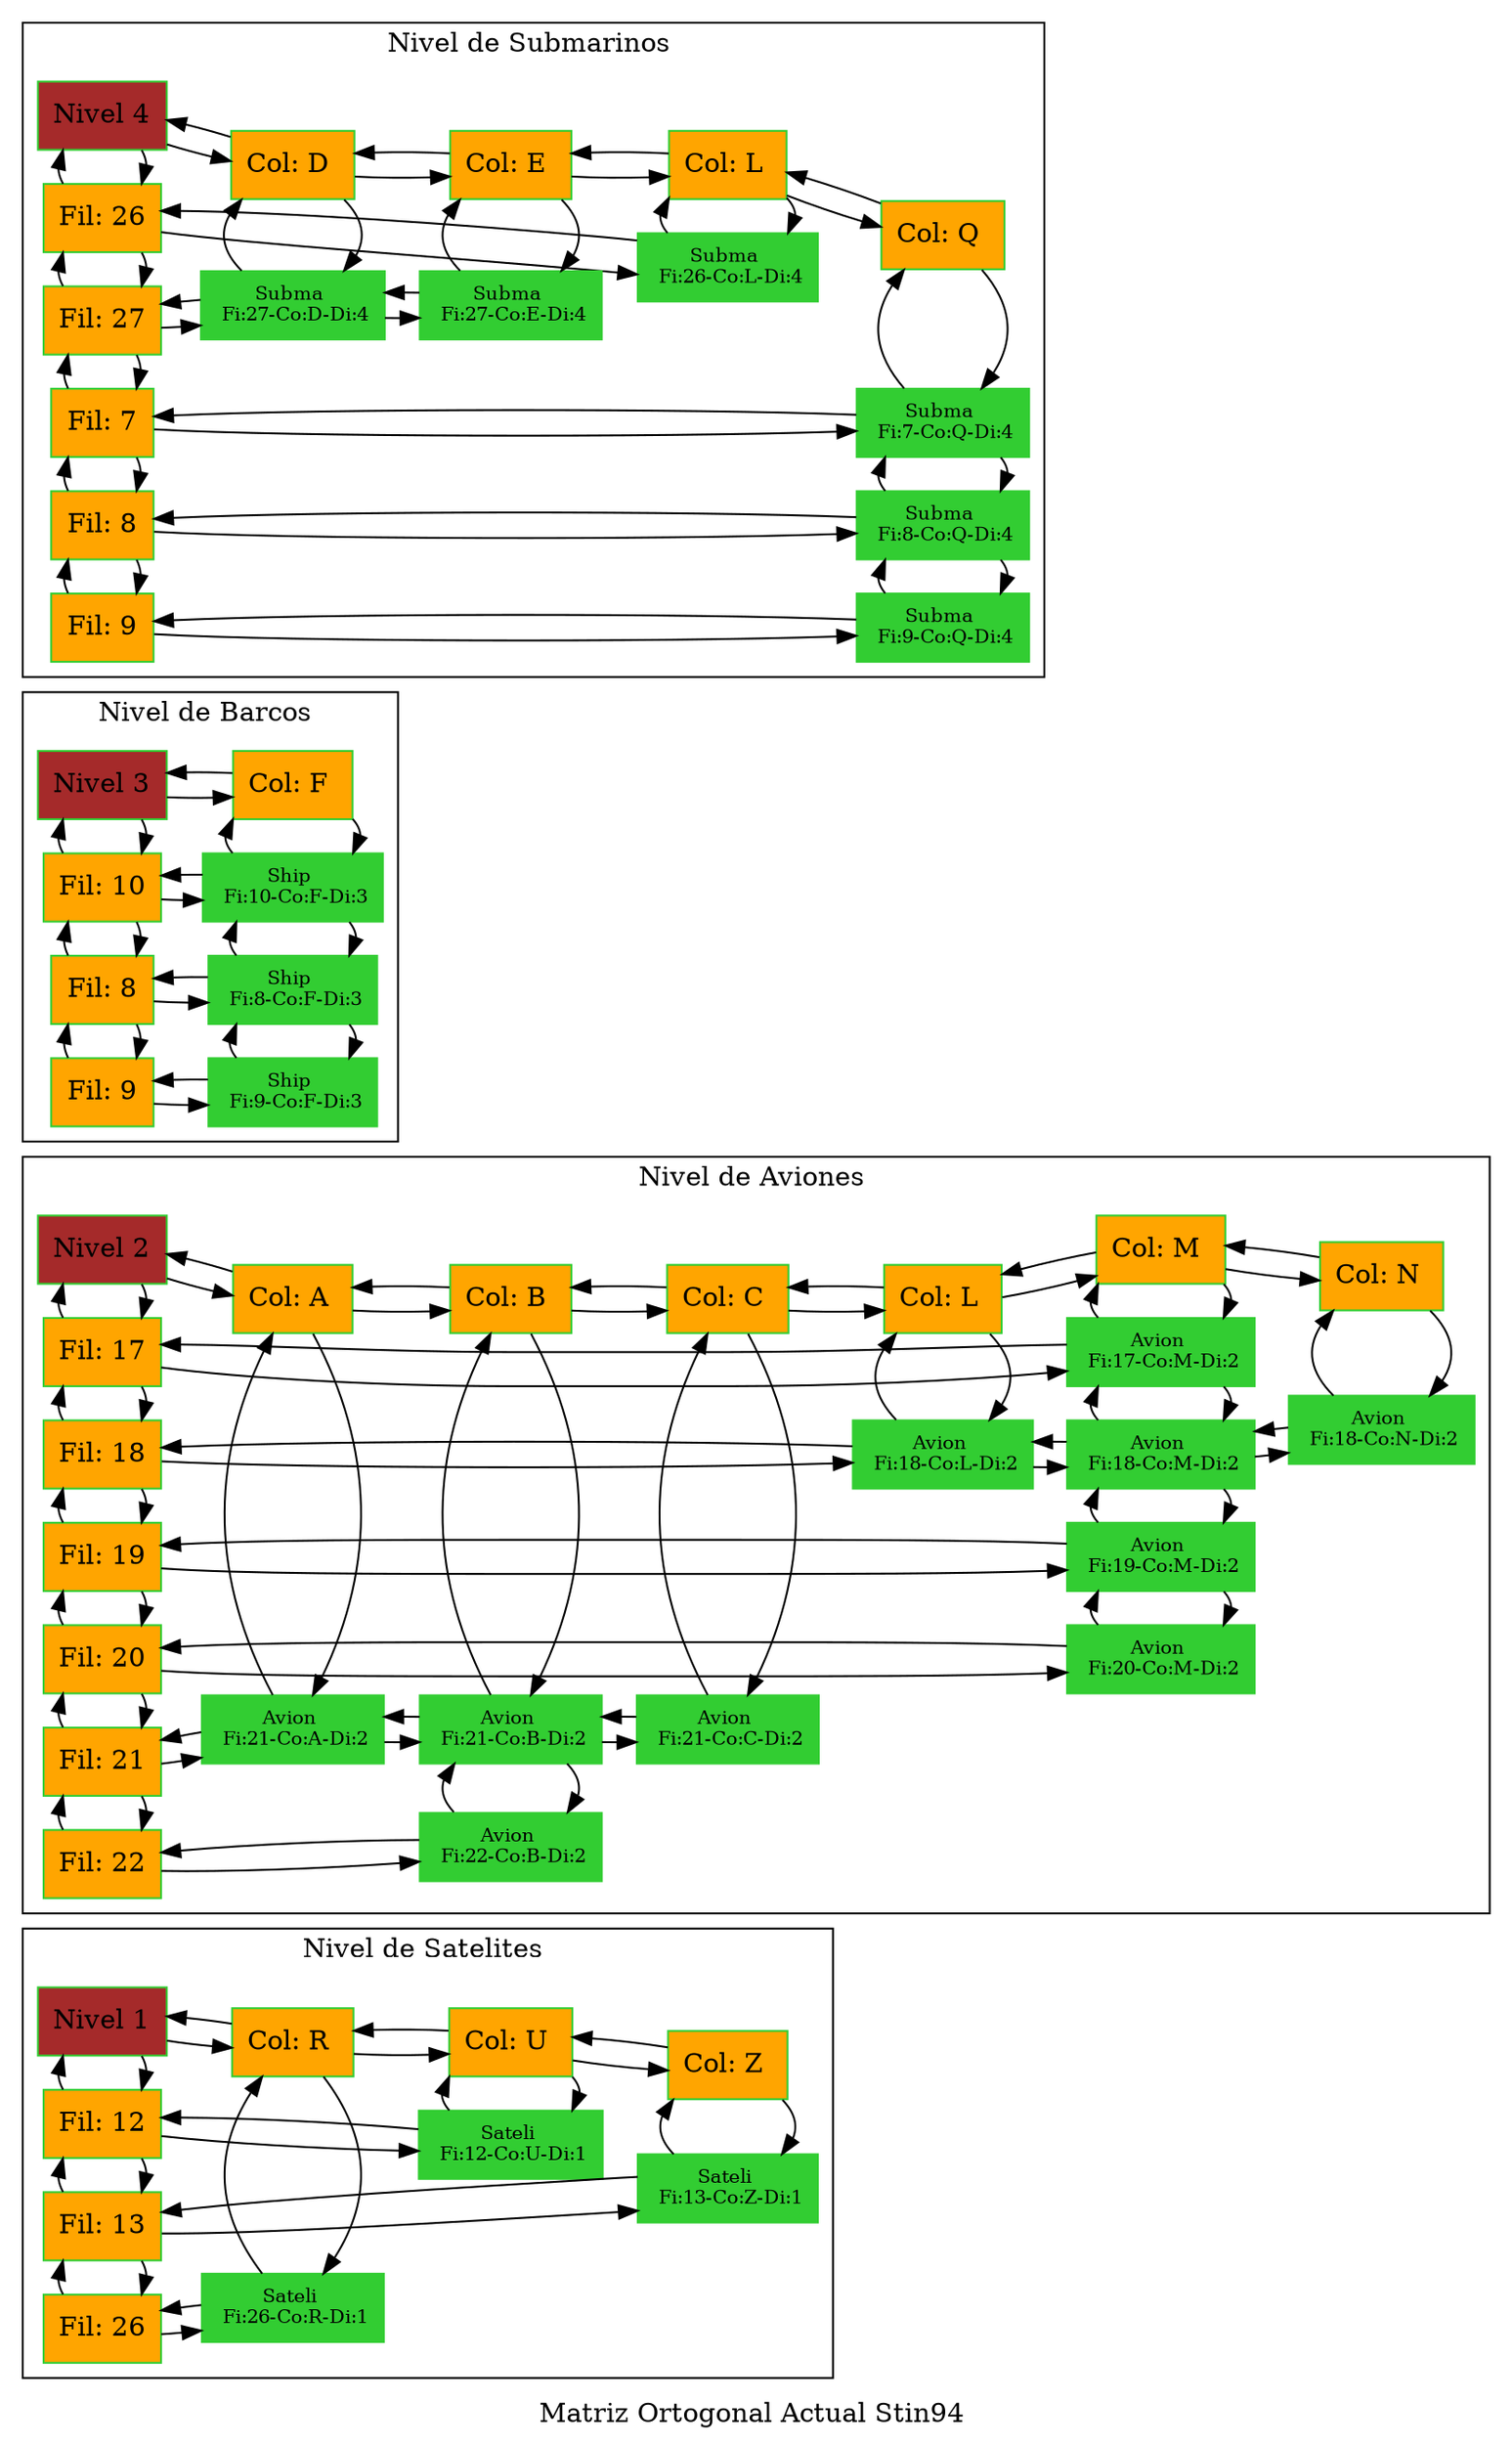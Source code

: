 digraph MatrizOrtogonal_200412823 {
    rankdir = LR
    graph [ranksep=0.25 nodesep=0.25] 
    node[shape= box style = filled color = limegreen] 
    edge[color= black] 

    subgraph cluster_Dimension0 { 
        graph [ranksep=0.25 nodesep=0.25] 
        node[shape= box style = filled color = limegreen ] 
        edge[color= black] 
        Nivel_1[label ="Nivel 1"] 
           Nivel_1->D_1F_0C_R

        rank = same {
        Nivel_1->D_1F_12C_0
        };

        Nivel_1 [fillcolor=brown] 
         D_1F_0C_R[label ="Col: R "] 
           D_1F_0C_R->Nivel_1
           D_1F_0C_R->D_1F_0C_U

        rank = same {
        D_1F_0C_R->D_1F_26C_RV_Sateli_Fi_26_Co_R_Di_1
        };

        D_1F_0C_R [fillcolor=orange] 
         D_1F_0C_U[label ="Col: U "] 
           D_1F_0C_U->D_1F_0C_R
           D_1F_0C_U->D_1F_0C_Z

        rank = same {
        D_1F_0C_U->D_1F_12C_UV_Sateli_Fi_12_Co_U_Di_1
        };

        D_1F_0C_U [fillcolor=orange] 
         D_1F_0C_Z[label ="Col: Z "] 
           D_1F_0C_Z->D_1F_0C_U

        rank = same {
        D_1F_0C_Z->D_1F_13C_ZV_Sateli_Fi_13_Co_Z_Di_1
        };

        D_1F_0C_Z [fillcolor=orange] 
         D_1F_12C_0[label ="Fil: 12"] 
           D_1F_12C_0->D_1F_12C_UV_Sateli_Fi_12_Co_U_Di_1

        rank = same {
        D_1F_12C_0->Nivel_1
        D_1F_12C_0->D_1F_13C_0
        };

        D_1F_12C_0 [fillcolor=orange] 
         D_1F_12C_UV_Sateli_Fi_12_Co_U_Di_1[label ="Sateli 
 Fi:12-Co:U-Di:1" fontsize="10.0"] 
           D_1F_12C_UV_Sateli_Fi_12_Co_U_Di_1->D_1F_12C_0

        rank = same {
        D_1F_12C_UV_Sateli_Fi_12_Co_U_Di_1->D_1F_0C_U
        };

        D_1F_13C_0[label ="Fil: 13"] 
           D_1F_13C_0->D_1F_13C_ZV_Sateli_Fi_13_Co_Z_Di_1

        rank = same {
        D_1F_13C_0->D_1F_12C_0
        D_1F_13C_0->D_1F_26C_0
        };

        D_1F_13C_0 [fillcolor=orange] 
         D_1F_13C_ZV_Sateli_Fi_13_Co_Z_Di_1[label ="Sateli 
 Fi:13-Co:Z-Di:1" fontsize="10.0"] 
           D_1F_13C_ZV_Sateli_Fi_13_Co_Z_Di_1->D_1F_13C_0

        rank = same {
        D_1F_13C_ZV_Sateli_Fi_13_Co_Z_Di_1->D_1F_0C_Z
        };

        D_1F_26C_0[label ="Fil: 26"] 
           D_1F_26C_0->D_1F_26C_RV_Sateli_Fi_26_Co_R_Di_1

        rank = same {
        D_1F_26C_0->D_1F_13C_0
        };

        D_1F_26C_0 [fillcolor=orange] 
         D_1F_26C_RV_Sateli_Fi_26_Co_R_Di_1[label ="Sateli 
 Fi:26-Co:R-Di:1" fontsize="10.0"] 
           D_1F_26C_RV_Sateli_Fi_26_Co_R_Di_1->D_1F_26C_0

        rank = same {
        D_1F_26C_RV_Sateli_Fi_26_Co_R_Di_1->D_1F_0C_R
        };

        label = "Nivel de Satelites "
 }
    subgraph cluster_Dimension2 { 
        graph [ranksep=0.25 nodesep=0.25] 
        node[shape= box style = filled color = limegreen ] 
        edge[color= black] 
        Nivel_2[label ="Nivel 2"] 
           Nivel_2->D_2F_0C_A

        rank = same {
        Nivel_2->D_2F_17C_0
        };

        Nivel_2 [fillcolor=brown] 
         D_2F_0C_A[label ="Col: A "] 
           D_2F_0C_A->Nivel_2
           D_2F_0C_A->D_2F_0C_B

        rank = same {
        D_2F_0C_A->D_2F_21C_AV_Avion_Fi_21_Co_A_Di_2
        };

        D_2F_0C_A [fillcolor=orange] 
         D_2F_0C_B[label ="Col: B "] 
           D_2F_0C_B->D_2F_0C_A
           D_2F_0C_B->D_2F_0C_C

        rank = same {
        D_2F_0C_B->D_2F_21C_BV_Avion_Fi_21_Co_B_Di_2
        };

        D_2F_0C_B [fillcolor=orange] 
         D_2F_0C_C[label ="Col: C "] 
           D_2F_0C_C->D_2F_0C_B
           D_2F_0C_C->D_2F_0C_L

        rank = same {
        D_2F_0C_C->D_2F_21C_CV_Avion_Fi_21_Co_C_Di_2
        };

        D_2F_0C_C [fillcolor=orange] 
         D_2F_0C_L[label ="Col: L "] 
           D_2F_0C_L->D_2F_0C_C
           D_2F_0C_L->D_2F_0C_M

        rank = same {
        D_2F_0C_L->D_2F_18C_LV_Avion_Fi_18_Co_L_Di_2
        };

        D_2F_0C_L [fillcolor=orange] 
         D_2F_0C_M[label ="Col: M "] 
           D_2F_0C_M->D_2F_0C_L
           D_2F_0C_M->D_2F_0C_N

        rank = same {
        D_2F_0C_M->D_2F_17C_MV_Avion_Fi_17_Co_M_Di_2
        };

        D_2F_0C_M [fillcolor=orange] 
         D_2F_0C_N[label ="Col: N "] 
           D_2F_0C_N->D_2F_0C_M

        rank = same {
        D_2F_0C_N->D_2F_18C_NV_Avion_Fi_18_Co_N_Di_2
        };

        D_2F_0C_N [fillcolor=orange] 
         D_2F_17C_0[label ="Fil: 17"] 
           D_2F_17C_0->D_2F_17C_MV_Avion_Fi_17_Co_M_Di_2

        rank = same {
        D_2F_17C_0->Nivel_2
        D_2F_17C_0->D_2F_18C_0
        };

        D_2F_17C_0 [fillcolor=orange] 
         D_2F_17C_MV_Avion_Fi_17_Co_M_Di_2[label ="Avion 
 Fi:17-Co:M-Di:2" fontsize="10.0"] 
           D_2F_17C_MV_Avion_Fi_17_Co_M_Di_2->D_2F_17C_0

        rank = same {
        D_2F_17C_MV_Avion_Fi_17_Co_M_Di_2->D_2F_0C_M
        D_2F_17C_MV_Avion_Fi_17_Co_M_Di_2->D_2F_18C_MV_Avion_Fi_18_Co_M_Di_2
        };

        D_2F_18C_0[label ="Fil: 18"] 
           D_2F_18C_0->D_2F_18C_LV_Avion_Fi_18_Co_L_Di_2

        rank = same {
        D_2F_18C_0->D_2F_17C_0
        D_2F_18C_0->D_2F_19C_0
        };

        D_2F_18C_0 [fillcolor=orange] 
         D_2F_18C_LV_Avion_Fi_18_Co_L_Di_2[label ="Avion 
 Fi:18-Co:L-Di:2" fontsize="10.0"] 
           D_2F_18C_LV_Avion_Fi_18_Co_L_Di_2->D_2F_18C_0
           D_2F_18C_LV_Avion_Fi_18_Co_L_Di_2->D_2F_18C_MV_Avion_Fi_18_Co_M_Di_2

        rank = same {
        D_2F_18C_LV_Avion_Fi_18_Co_L_Di_2->D_2F_0C_L
        };

        D_2F_18C_MV_Avion_Fi_18_Co_M_Di_2[label ="Avion 
 Fi:18-Co:M-Di:2" fontsize="10.0"] 
           D_2F_18C_MV_Avion_Fi_18_Co_M_Di_2->D_2F_18C_LV_Avion_Fi_18_Co_L_Di_2
           D_2F_18C_MV_Avion_Fi_18_Co_M_Di_2->D_2F_18C_NV_Avion_Fi_18_Co_N_Di_2

        rank = same {
        D_2F_18C_MV_Avion_Fi_18_Co_M_Di_2->D_2F_17C_MV_Avion_Fi_17_Co_M_Di_2
        D_2F_18C_MV_Avion_Fi_18_Co_M_Di_2->D_2F_19C_MV_Avion_Fi_19_Co_M_Di_2
        };

        D_2F_18C_NV_Avion_Fi_18_Co_N_Di_2[label ="Avion 
 Fi:18-Co:N-Di:2" fontsize="10.0"] 
           D_2F_18C_NV_Avion_Fi_18_Co_N_Di_2->D_2F_18C_MV_Avion_Fi_18_Co_M_Di_2

        rank = same {
        D_2F_18C_NV_Avion_Fi_18_Co_N_Di_2->D_2F_0C_N
        };

        D_2F_19C_0[label ="Fil: 19"] 
           D_2F_19C_0->D_2F_19C_MV_Avion_Fi_19_Co_M_Di_2

        rank = same {
        D_2F_19C_0->D_2F_18C_0
        D_2F_19C_0->D_2F_20C_0
        };

        D_2F_19C_0 [fillcolor=orange] 
         D_2F_19C_MV_Avion_Fi_19_Co_M_Di_2[label ="Avion 
 Fi:19-Co:M-Di:2" fontsize="10.0"] 
           D_2F_19C_MV_Avion_Fi_19_Co_M_Di_2->D_2F_19C_0

        rank = same {
        D_2F_19C_MV_Avion_Fi_19_Co_M_Di_2->D_2F_18C_MV_Avion_Fi_18_Co_M_Di_2
        D_2F_19C_MV_Avion_Fi_19_Co_M_Di_2->D_2F_20C_MV_Avion_Fi_20_Co_M_Di_2
        };

        D_2F_20C_0[label ="Fil: 20"] 
           D_2F_20C_0->D_2F_20C_MV_Avion_Fi_20_Co_M_Di_2

        rank = same {
        D_2F_20C_0->D_2F_19C_0
        D_2F_20C_0->D_2F_21C_0
        };

        D_2F_20C_0 [fillcolor=orange] 
         D_2F_20C_MV_Avion_Fi_20_Co_M_Di_2[label ="Avion 
 Fi:20-Co:M-Di:2" fontsize="10.0"] 
           D_2F_20C_MV_Avion_Fi_20_Co_M_Di_2->D_2F_20C_0

        rank = same {
        D_2F_20C_MV_Avion_Fi_20_Co_M_Di_2->D_2F_19C_MV_Avion_Fi_19_Co_M_Di_2
        };

        D_2F_21C_0[label ="Fil: 21"] 
           D_2F_21C_0->D_2F_21C_AV_Avion_Fi_21_Co_A_Di_2

        rank = same {
        D_2F_21C_0->D_2F_20C_0
        D_2F_21C_0->D_2F_22C_0
        };

        D_2F_21C_0 [fillcolor=orange] 
         D_2F_21C_AV_Avion_Fi_21_Co_A_Di_2[label ="Avion 
 Fi:21-Co:A-Di:2" fontsize="10.0"] 
           D_2F_21C_AV_Avion_Fi_21_Co_A_Di_2->D_2F_21C_0
           D_2F_21C_AV_Avion_Fi_21_Co_A_Di_2->D_2F_21C_BV_Avion_Fi_21_Co_B_Di_2

        rank = same {
        D_2F_21C_AV_Avion_Fi_21_Co_A_Di_2->D_2F_0C_A
        };

        D_2F_21C_BV_Avion_Fi_21_Co_B_Di_2[label ="Avion 
 Fi:21-Co:B-Di:2" fontsize="10.0"] 
           D_2F_21C_BV_Avion_Fi_21_Co_B_Di_2->D_2F_21C_AV_Avion_Fi_21_Co_A_Di_2
           D_2F_21C_BV_Avion_Fi_21_Co_B_Di_2->D_2F_21C_CV_Avion_Fi_21_Co_C_Di_2

        rank = same {
        D_2F_21C_BV_Avion_Fi_21_Co_B_Di_2->D_2F_0C_B
        D_2F_21C_BV_Avion_Fi_21_Co_B_Di_2->D_2F_22C_BV_Avion_Fi_22_Co_B_Di_2
        };

        D_2F_21C_CV_Avion_Fi_21_Co_C_Di_2[label ="Avion 
 Fi:21-Co:C-Di:2" fontsize="10.0"] 
           D_2F_21C_CV_Avion_Fi_21_Co_C_Di_2->D_2F_21C_BV_Avion_Fi_21_Co_B_Di_2

        rank = same {
        D_2F_21C_CV_Avion_Fi_21_Co_C_Di_2->D_2F_0C_C
        };

        D_2F_22C_0[label ="Fil: 22"] 
           D_2F_22C_0->D_2F_22C_BV_Avion_Fi_22_Co_B_Di_2

        rank = same {
        D_2F_22C_0->D_2F_21C_0
        };

        D_2F_22C_0 [fillcolor=orange] 
         D_2F_22C_BV_Avion_Fi_22_Co_B_Di_2[label ="Avion 
 Fi:22-Co:B-Di:2" fontsize="10.0"] 
           D_2F_22C_BV_Avion_Fi_22_Co_B_Di_2->D_2F_22C_0

        rank = same {
        D_2F_22C_BV_Avion_Fi_22_Co_B_Di_2->D_2F_21C_BV_Avion_Fi_21_Co_B_Di_2
        };

        label = "Nivel de Aviones "
 }
    subgraph cluster_Dimension3 { 
        graph [ranksep=0.25 nodesep=0.25] 
        node[shape= box style = filled color = limegreen ] 
        edge[color= black] 
        Nivel_3[label ="Nivel 3"] 
           Nivel_3->D_3F_0C_F

        rank = same {
        Nivel_3->D_3F_10C_0
        };

        Nivel_3 [fillcolor=brown] 
         D_3F_0C_F[label ="Col: F "] 
           D_3F_0C_F->Nivel_3

        rank = same {
        D_3F_0C_F->D_3F_10C_FV_Ship_Fi_10_Co_F_Di_3
        };

        D_3F_0C_F [fillcolor=orange] 
         D_3F_10C_0[label ="Fil: 10"] 
           D_3F_10C_0->D_3F_10C_FV_Ship_Fi_10_Co_F_Di_3

        rank = same {
        D_3F_10C_0->Nivel_3
        D_3F_10C_0->D_3F_8C_0
        };

        D_3F_10C_0 [fillcolor=orange] 
         D_3F_10C_FV_Ship_Fi_10_Co_F_Di_3[label ="Ship 
 Fi:10-Co:F-Di:3" fontsize="10.0"] 
           D_3F_10C_FV_Ship_Fi_10_Co_F_Di_3->D_3F_10C_0

        rank = same {
        D_3F_10C_FV_Ship_Fi_10_Co_F_Di_3->D_3F_0C_F
        D_3F_10C_FV_Ship_Fi_10_Co_F_Di_3->D_3F_8C_FV_Ship_Fi_8_Co_F_Di_3
        };

        D_3F_8C_0[label ="Fil: 8"] 
           D_3F_8C_0->D_3F_8C_FV_Ship_Fi_8_Co_F_Di_3

        rank = same {
        D_3F_8C_0->D_3F_10C_0
        D_3F_8C_0->D_3F_9C_0
        };

        D_3F_8C_0 [fillcolor=orange] 
         D_3F_8C_FV_Ship_Fi_8_Co_F_Di_3[label ="Ship 
 Fi:8-Co:F-Di:3" fontsize="10.0"] 
           D_3F_8C_FV_Ship_Fi_8_Co_F_Di_3->D_3F_8C_0

        rank = same {
        D_3F_8C_FV_Ship_Fi_8_Co_F_Di_3->D_3F_10C_FV_Ship_Fi_10_Co_F_Di_3
        D_3F_8C_FV_Ship_Fi_8_Co_F_Di_3->D_3F_9C_FV_Ship_Fi_9_Co_F_Di_3
        };

        D_3F_9C_0[label ="Fil: 9"] 
           D_3F_9C_0->D_3F_9C_FV_Ship_Fi_9_Co_F_Di_3

        rank = same {
        D_3F_9C_0->D_3F_8C_0
        };

        D_3F_9C_0 [fillcolor=orange] 
         D_3F_9C_FV_Ship_Fi_9_Co_F_Di_3[label ="Ship 
 Fi:9-Co:F-Di:3" fontsize="10.0"] 
           D_3F_9C_FV_Ship_Fi_9_Co_F_Di_3->D_3F_9C_0

        rank = same {
        D_3F_9C_FV_Ship_Fi_9_Co_F_Di_3->D_3F_8C_FV_Ship_Fi_8_Co_F_Di_3
        };

        label = "Nivel de Barcos "
 }
    subgraph cluster_Dimension4 { 
        graph [ranksep=0.25 nodesep=0.25] 
        node[shape= box style = filled color = limegreen ] 
        edge[color= black] 
        Nivel_4[label ="Nivel 4"] 
           Nivel_4->D_4F_0C_D

        rank = same {
        Nivel_4->D_4F_26C_0
        };

        Nivel_4 [fillcolor=brown] 
         D_4F_0C_D[label ="Col: D "] 
           D_4F_0C_D->Nivel_4
           D_4F_0C_D->D_4F_0C_E

        rank = same {
        D_4F_0C_D->D_4F_27C_DV_Subma_Fi_27_Co_D_Di_4
        };

        D_4F_0C_D [fillcolor=orange] 
         D_4F_0C_E[label ="Col: E "] 
           D_4F_0C_E->D_4F_0C_D
           D_4F_0C_E->D_4F_0C_L

        rank = same {
        D_4F_0C_E->D_4F_27C_EV_Subma_Fi_27_Co_E_Di_4
        };

        D_4F_0C_E [fillcolor=orange] 
         D_4F_0C_L[label ="Col: L "] 
           D_4F_0C_L->D_4F_0C_E
           D_4F_0C_L->D_4F_0C_Q

        rank = same {
        D_4F_0C_L->D_4F_26C_LV_Subma_Fi_26_Co_L_Di_4
        };

        D_4F_0C_L [fillcolor=orange] 
         D_4F_0C_Q[label ="Col: Q "] 
           D_4F_0C_Q->D_4F_0C_L

        rank = same {
        D_4F_0C_Q->D_4F_7C_QV_Subma_Fi_7_Co_Q_Di_4
        };

        D_4F_0C_Q [fillcolor=orange] 
         D_4F_26C_0[label ="Fil: 26"] 
           D_4F_26C_0->D_4F_26C_LV_Subma_Fi_26_Co_L_Di_4

        rank = same {
        D_4F_26C_0->Nivel_4
        D_4F_26C_0->D_4F_27C_0
        };

        D_4F_26C_0 [fillcolor=orange] 
         D_4F_26C_LV_Subma_Fi_26_Co_L_Di_4[label ="Subma 
 Fi:26-Co:L-Di:4" fontsize="10.0"] 
           D_4F_26C_LV_Subma_Fi_26_Co_L_Di_4->D_4F_26C_0

        rank = same {
        D_4F_26C_LV_Subma_Fi_26_Co_L_Di_4->D_4F_0C_L
        };

        D_4F_27C_0[label ="Fil: 27"] 
           D_4F_27C_0->D_4F_27C_DV_Subma_Fi_27_Co_D_Di_4

        rank = same {
        D_4F_27C_0->D_4F_26C_0
        D_4F_27C_0->D_4F_7C_0
        };

        D_4F_27C_0 [fillcolor=orange] 
         D_4F_27C_DV_Subma_Fi_27_Co_D_Di_4[label ="Subma 
 Fi:27-Co:D-Di:4" fontsize="10.0"] 
           D_4F_27C_DV_Subma_Fi_27_Co_D_Di_4->D_4F_27C_0
           D_4F_27C_DV_Subma_Fi_27_Co_D_Di_4->D_4F_27C_EV_Subma_Fi_27_Co_E_Di_4

        rank = same {
        D_4F_27C_DV_Subma_Fi_27_Co_D_Di_4->D_4F_0C_D
        };

        D_4F_27C_EV_Subma_Fi_27_Co_E_Di_4[label ="Subma 
 Fi:27-Co:E-Di:4" fontsize="10.0"] 
           D_4F_27C_EV_Subma_Fi_27_Co_E_Di_4->D_4F_27C_DV_Subma_Fi_27_Co_D_Di_4

        rank = same {
        D_4F_27C_EV_Subma_Fi_27_Co_E_Di_4->D_4F_0C_E
        };

        D_4F_7C_0[label ="Fil: 7"] 
           D_4F_7C_0->D_4F_7C_QV_Subma_Fi_7_Co_Q_Di_4

        rank = same {
        D_4F_7C_0->D_4F_27C_0
        D_4F_7C_0->D_4F_8C_0
        };

        D_4F_7C_0 [fillcolor=orange] 
         D_4F_7C_QV_Subma_Fi_7_Co_Q_Di_4[label ="Subma 
 Fi:7-Co:Q-Di:4" fontsize="10.0"] 
           D_4F_7C_QV_Subma_Fi_7_Co_Q_Di_4->D_4F_7C_0

        rank = same {
        D_4F_7C_QV_Subma_Fi_7_Co_Q_Di_4->D_4F_0C_Q
        D_4F_7C_QV_Subma_Fi_7_Co_Q_Di_4->D_4F_8C_QV_Subma_Fi_8_Co_Q_Di_4
        };

        D_4F_8C_0[label ="Fil: 8"] 
           D_4F_8C_0->D_4F_8C_QV_Subma_Fi_8_Co_Q_Di_4

        rank = same {
        D_4F_8C_0->D_4F_7C_0
        D_4F_8C_0->D_4F_9C_0
        };

        D_4F_8C_0 [fillcolor=orange] 
         D_4F_8C_QV_Subma_Fi_8_Co_Q_Di_4[label ="Subma 
 Fi:8-Co:Q-Di:4" fontsize="10.0"] 
           D_4F_8C_QV_Subma_Fi_8_Co_Q_Di_4->D_4F_8C_0

        rank = same {
        D_4F_8C_QV_Subma_Fi_8_Co_Q_Di_4->D_4F_7C_QV_Subma_Fi_7_Co_Q_Di_4
        D_4F_8C_QV_Subma_Fi_8_Co_Q_Di_4->D_4F_9C_QV_Subma_Fi_9_Co_Q_Di_4
        };

        D_4F_9C_0[label ="Fil: 9"] 
           D_4F_9C_0->D_4F_9C_QV_Subma_Fi_9_Co_Q_Di_4

        rank = same {
        D_4F_9C_0->D_4F_8C_0
        };

        D_4F_9C_0 [fillcolor=orange] 
         D_4F_9C_QV_Subma_Fi_9_Co_Q_Di_4[label ="Subma 
 Fi:9-Co:Q-Di:4" fontsize="10.0"] 
           D_4F_9C_QV_Subma_Fi_9_Co_Q_Di_4->D_4F_9C_0

        rank = same {
        D_4F_9C_QV_Subma_Fi_9_Co_Q_Di_4->D_4F_8C_QV_Subma_Fi_8_Co_Q_Di_4
        };

        label = "Nivel de Submarinos "
 }
   label = " Matriz Ortogonal Actual Stin94  "  
 
}